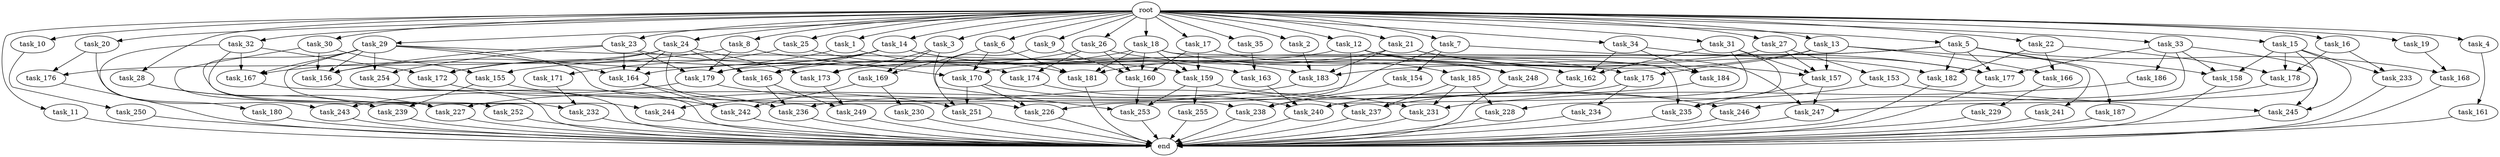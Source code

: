 digraph G {
  root [size="0.000000"];
  task_11 [size="1024.000000"];
  task_234 [size="34359738368.000000"];
  task_239 [size="1116691496960.000000"];
  task_233 [size="970662608896.000000"];
  task_185 [size="309237645312.000000"];
  task_2 [size="1024.000000"];
  task_21 [size="1024.000000"];
  task_164 [size="1563368095744.000000"];
  task_23 [size="1024.000000"];
  task_35 [size="1024.000000"];
  task_236 [size="764504178688.000000"];
  task_162 [size="249108103168.000000"];
  task_33 [size="1024.000000"];
  task_176 [size="893353197568.000000"];
  task_231 [size="1030792151040.000000"];
  task_14 [size="1024.000000"];
  task_157 [size="876173328384.000000"];
  task_246 [size="627065225216.000000"];
  task_178 [size="1666447310848.000000"];
  task_3 [size="1024.000000"];
  task_249 [size="558345748480.000000"];
  task_254 [size="154618822656.000000"];
  task_226 [size="970662608896.000000"];
  task_187 [size="137438953472.000000"];
  task_250 [size="309237645312.000000"];
  task_28 [size="1024.000000"];
  task_173 [size="1288490188800.000000"];
  task_18 [size="1024.000000"];
  task_22 [size="1024.000000"];
  task_165 [size="1769526525952.000000"];
  task_5 [size="1024.000000"];
  task_156 [size="884763262976.000000"];
  task_167 [size="764504178688.000000"];
  task_171 [size="549755813888.000000"];
  task_179 [size="566935683072.000000"];
  task_242 [size="292057776128.000000"];
  task_243 [size="68719476736.000000"];
  task_183 [size="876173328384.000000"];
  task_153 [size="214748364800.000000"];
  task_9 [size="1024.000000"];
  task_244 [size="386547056640.000000"];
  task_168 [size="687194767360.000000"];
  task_27 [size="1024.000000"];
  task_238 [size="326417514496.000000"];
  task_158 [size="1047972020224.000000"];
  task_34 [size="1024.000000"];
  task_182 [size="1382979469312.000000"];
  task_175 [size="773094113280.000000"];
  task_155 [size="111669149696.000000"];
  task_245 [size="1829656068096.000000"];
  task_169 [size="523986010112.000000"];
  task_30 [size="1024.000000"];
  task_247 [size="1047972020224.000000"];
  task_252 [size="77309411328.000000"];
  task_227 [size="1589137899520.000000"];
  task_160 [size="1632087572480.000000"];
  task_230 [size="77309411328.000000"];
  task_186 [size="549755813888.000000"];
  task_163 [size="429496729600.000000"];
  task_172 [size="1623497637888.000000"];
  task_251 [size="532575944704.000000"];
  task_8 [size="1024.000000"];
  task_154 [size="549755813888.000000"];
  task_15 [size="1024.000000"];
  task_24 [size="1024.000000"];
  task_159 [size="1082331758592.000000"];
  task_232 [size="858993459200.000000"];
  task_31 [size="1024.000000"];
  task_12 [size="1024.000000"];
  task_32 [size="1024.000000"];
  task_255 [size="549755813888.000000"];
  end [size="0.000000"];
  task_10 [size="1024.000000"];
  task_29 [size="1024.000000"];
  task_241 [size="137438953472.000000"];
  task_1 [size="1024.000000"];
  task_20 [size="1024.000000"];
  task_4 [size="1024.000000"];
  task_13 [size="1024.000000"];
  task_170 [size="584115552256.000000"];
  task_235 [size="1795296329728.000000"];
  task_16 [size="1024.000000"];
  task_181 [size="2250562863104.000000"];
  task_166 [size="773094113280.000000"];
  task_177 [size="1374389534720.000000"];
  task_253 [size="841813590016.000000"];
  task_248 [size="627065225216.000000"];
  task_228 [size="893353197568.000000"];
  task_26 [size="1024.000000"];
  task_180 [size="549755813888.000000"];
  task_25 [size="1024.000000"];
  task_19 [size="1024.000000"];
  task_229 [size="420906795008.000000"];
  task_161 [size="34359738368.000000"];
  task_184 [size="214748364800.000000"];
  task_17 [size="1024.000000"];
  task_237 [size="1752346656768.000000"];
  task_240 [size="1529008357376.000000"];
  task_6 [size="1024.000000"];
  task_7 [size="1024.000000"];
  task_174 [size="1099511627776.000000"];

  root -> task_11 [size="1.000000"];
  root -> task_28 [size="1.000000"];
  root -> task_10 [size="1.000000"];
  root -> task_20 [size="1.000000"];
  root -> task_2 [size="1.000000"];
  root -> task_4 [size="1.000000"];
  root -> task_13 [size="1.000000"];
  root -> task_21 [size="1.000000"];
  root -> task_16 [size="1.000000"];
  root -> task_22 [size="1.000000"];
  root -> task_15 [size="1.000000"];
  root -> task_33 [size="1.000000"];
  root -> task_1 [size="1.000000"];
  root -> task_5 [size="1.000000"];
  root -> task_14 [size="1.000000"];
  root -> task_18 [size="1.000000"];
  root -> task_26 [size="1.000000"];
  root -> task_25 [size="1.000000"];
  root -> task_24 [size="1.000000"];
  root -> task_9 [size="1.000000"];
  root -> task_23 [size="1.000000"];
  root -> task_3 [size="1.000000"];
  root -> task_19 [size="1.000000"];
  root -> task_27 [size="1.000000"];
  root -> task_35 [size="1.000000"];
  root -> task_17 [size="1.000000"];
  root -> task_31 [size="1.000000"];
  root -> task_12 [size="1.000000"];
  root -> task_32 [size="1.000000"];
  root -> task_34 [size="1.000000"];
  root -> task_6 [size="1.000000"];
  root -> task_30 [size="1.000000"];
  root -> task_8 [size="1.000000"];
  root -> task_7 [size="1.000000"];
  root -> task_29 [size="1.000000"];
  task_11 -> end [size="1.000000"];
  task_234 -> end [size="1.000000"];
  task_239 -> end [size="1.000000"];
  task_233 -> end [size="1.000000"];
  task_185 -> task_228 [size="838860800.000000"];
  task_185 -> task_231 [size="838860800.000000"];
  task_185 -> task_237 [size="838860800.000000"];
  task_2 -> task_183 [size="33554432.000000"];
  task_21 -> task_157 [size="536870912.000000"];
  task_21 -> task_181 [size="536870912.000000"];
  task_21 -> task_183 [size="536870912.000000"];
  task_21 -> task_182 [size="536870912.000000"];
  task_164 -> task_242 [size="75497472.000000"];
  task_164 -> task_236 [size="75497472.000000"];
  task_23 -> task_164 [size="75497472.000000"];
  task_23 -> task_179 [size="75497472.000000"];
  task_23 -> task_156 [size="75497472.000000"];
  task_23 -> task_162 [size="75497472.000000"];
  task_23 -> task_254 [size="75497472.000000"];
  task_35 -> task_163 [size="209715200.000000"];
  task_236 -> end [size="1.000000"];
  task_162 -> task_227 [size="838860800.000000"];
  task_33 -> task_186 [size="536870912.000000"];
  task_33 -> task_158 [size="536870912.000000"];
  task_33 -> task_245 [size="536870912.000000"];
  task_33 -> task_235 [size="536870912.000000"];
  task_33 -> task_177 [size="536870912.000000"];
  task_176 -> end [size="1.000000"];
  task_231 -> end [size="1.000000"];
  task_14 -> task_172 [size="209715200.000000"];
  task_14 -> task_179 [size="209715200.000000"];
  task_14 -> task_183 [size="209715200.000000"];
  task_14 -> task_165 [size="209715200.000000"];
  task_14 -> task_163 [size="209715200.000000"];
  task_157 -> task_235 [size="536870912.000000"];
  task_157 -> task_247 [size="536870912.000000"];
  task_246 -> end [size="1.000000"];
  task_178 -> task_246 [size="75497472.000000"];
  task_3 -> task_173 [size="209715200.000000"];
  task_3 -> task_169 [size="209715200.000000"];
  task_3 -> task_253 [size="209715200.000000"];
  task_249 -> end [size="1.000000"];
  task_254 -> end [size="1.000000"];
  task_226 -> end [size="1.000000"];
  task_187 -> end [size="1.000000"];
  task_250 -> end [size="1.000000"];
  task_28 -> task_227 [size="679477248.000000"];
  task_28 -> task_239 [size="679477248.000000"];
  task_173 -> task_249 [size="411041792.000000"];
  task_18 -> task_235 [size="679477248.000000"];
  task_18 -> task_181 [size="679477248.000000"];
  task_18 -> task_175 [size="679477248.000000"];
  task_18 -> task_160 [size="679477248.000000"];
  task_18 -> task_159 [size="679477248.000000"];
  task_18 -> task_165 [size="679477248.000000"];
  task_22 -> task_166 [size="679477248.000000"];
  task_22 -> task_178 [size="679477248.000000"];
  task_22 -> task_182 [size="679477248.000000"];
  task_165 -> task_249 [size="134217728.000000"];
  task_165 -> task_236 [size="134217728.000000"];
  task_5 -> task_179 [size="134217728.000000"];
  task_5 -> task_241 [size="134217728.000000"];
  task_5 -> task_177 [size="134217728.000000"];
  task_5 -> task_182 [size="134217728.000000"];
  task_5 -> task_168 [size="134217728.000000"];
  task_5 -> task_187 [size="134217728.000000"];
  task_5 -> task_170 [size="134217728.000000"];
  task_156 -> end [size="1.000000"];
  task_167 -> end [size="1.000000"];
  task_171 -> task_232 [size="301989888.000000"];
  task_179 -> task_243 [size="33554432.000000"];
  task_179 -> task_237 [size="33554432.000000"];
  task_242 -> end [size="1.000000"];
  task_243 -> end [size="1.000000"];
  task_183 -> task_244 [size="301989888.000000"];
  task_153 -> task_245 [size="838860800.000000"];
  task_153 -> task_237 [size="838860800.000000"];
  task_9 -> task_251 [size="75497472.000000"];
  task_9 -> task_160 [size="75497472.000000"];
  task_244 -> end [size="1.000000"];
  task_168 -> end [size="1.000000"];
  task_27 -> task_157 [size="209715200.000000"];
  task_27 -> task_153 [size="209715200.000000"];
  task_27 -> task_173 [size="209715200.000000"];
  task_238 -> end [size="1.000000"];
  task_158 -> end [size="1.000000"];
  task_34 -> task_177 [size="134217728.000000"];
  task_34 -> task_162 [size="134217728.000000"];
  task_34 -> task_184 [size="134217728.000000"];
  task_182 -> end [size="1.000000"];
  task_175 -> task_234 [size="33554432.000000"];
  task_175 -> task_238 [size="33554432.000000"];
  task_155 -> task_251 [size="411041792.000000"];
  task_155 -> task_239 [size="411041792.000000"];
  task_245 -> end [size="1.000000"];
  task_169 -> task_242 [size="75497472.000000"];
  task_169 -> task_230 [size="75497472.000000"];
  task_30 -> task_155 [size="33554432.000000"];
  task_30 -> task_227 [size="33554432.000000"];
  task_30 -> task_156 [size="33554432.000000"];
  task_247 -> end [size="1.000000"];
  task_252 -> end [size="1.000000"];
  task_227 -> end [size="1.000000"];
  task_160 -> task_253 [size="75497472.000000"];
  task_230 -> end [size="1.000000"];
  task_186 -> task_231 [size="134217728.000000"];
  task_163 -> task_240 [size="838860800.000000"];
  task_172 -> task_242 [size="134217728.000000"];
  task_251 -> end [size="1.000000"];
  task_8 -> task_179 [size="134217728.000000"];
  task_8 -> task_167 [size="134217728.000000"];
  task_8 -> task_170 [size="134217728.000000"];
  task_154 -> task_238 [size="209715200.000000"];
  task_15 -> task_158 [size="411041792.000000"];
  task_15 -> task_245 [size="411041792.000000"];
  task_15 -> task_233 [size="411041792.000000"];
  task_15 -> task_247 [size="411041792.000000"];
  task_15 -> task_178 [size="411041792.000000"];
  task_24 -> task_164 [size="838860800.000000"];
  task_24 -> task_173 [size="838860800.000000"];
  task_24 -> task_226 [size="838860800.000000"];
  task_24 -> task_172 [size="838860800.000000"];
  task_24 -> task_176 [size="838860800.000000"];
  task_24 -> task_165 [size="838860800.000000"];
  task_159 -> task_255 [size="536870912.000000"];
  task_159 -> task_246 [size="536870912.000000"];
  task_159 -> task_253 [size="536870912.000000"];
  task_232 -> end [size="1.000000"];
  task_31 -> task_228 [size="33554432.000000"];
  task_31 -> task_157 [size="33554432.000000"];
  task_31 -> task_162 [size="33554432.000000"];
  task_31 -> task_240 [size="33554432.000000"];
  task_12 -> task_155 [size="75497472.000000"];
  task_12 -> task_247 [size="75497472.000000"];
  task_12 -> task_184 [size="75497472.000000"];
  task_12 -> task_226 [size="75497472.000000"];
  task_12 -> task_248 [size="75497472.000000"];
  task_32 -> task_172 [size="536870912.000000"];
  task_32 -> task_180 [size="536870912.000000"];
  task_32 -> task_167 [size="536870912.000000"];
  task_32 -> task_232 [size="536870912.000000"];
  task_255 -> end [size="1.000000"];
  task_10 -> task_250 [size="301989888.000000"];
  task_29 -> task_164 [size="75497472.000000"];
  task_29 -> task_244 [size="75497472.000000"];
  task_29 -> task_238 [size="75497472.000000"];
  task_29 -> task_252 [size="75497472.000000"];
  task_29 -> task_156 [size="75497472.000000"];
  task_29 -> task_159 [size="75497472.000000"];
  task_29 -> task_254 [size="75497472.000000"];
  task_29 -> task_167 [size="75497472.000000"];
  task_241 -> end [size="1.000000"];
  task_1 -> task_181 [size="679477248.000000"];
  task_1 -> task_156 [size="679477248.000000"];
  task_20 -> task_176 [size="33554432.000000"];
  task_20 -> task_243 [size="33554432.000000"];
  task_4 -> task_161 [size="33554432.000000"];
  task_13 -> task_175 [size="75497472.000000"];
  task_13 -> task_166 [size="75497472.000000"];
  task_13 -> task_183 [size="75497472.000000"];
  task_13 -> task_158 [size="75497472.000000"];
  task_13 -> task_157 [size="75497472.000000"];
  task_170 -> task_251 [size="33554432.000000"];
  task_170 -> task_231 [size="33554432.000000"];
  task_170 -> task_226 [size="33554432.000000"];
  task_235 -> end [size="1.000000"];
  task_16 -> task_233 [size="536870912.000000"];
  task_16 -> task_178 [size="536870912.000000"];
  task_181 -> end [size="1.000000"];
  task_166 -> task_229 [size="411041792.000000"];
  task_177 -> end [size="1.000000"];
  task_253 -> end [size="1.000000"];
  task_248 -> end [size="1.000000"];
  task_228 -> end [size="1.000000"];
  task_26 -> task_164 [size="536870912.000000"];
  task_26 -> task_160 [size="536870912.000000"];
  task_26 -> task_174 [size="536870912.000000"];
  task_26 -> task_248 [size="536870912.000000"];
  task_180 -> end [size="1.000000"];
  task_25 -> task_171 [size="536870912.000000"];
  task_25 -> task_174 [size="536870912.000000"];
  task_19 -> task_168 [size="536870912.000000"];
  task_229 -> end [size="1.000000"];
  task_161 -> end [size="1.000000"];
  task_184 -> task_240 [size="411041792.000000"];
  task_17 -> task_160 [size="301989888.000000"];
  task_17 -> task_159 [size="301989888.000000"];
  task_17 -> task_185 [size="301989888.000000"];
  task_237 -> end [size="1.000000"];
  task_240 -> end [size="1.000000"];
  task_6 -> task_169 [size="301989888.000000"];
  task_6 -> task_181 [size="301989888.000000"];
  task_6 -> task_170 [size="301989888.000000"];
  task_7 -> task_154 [size="536870912.000000"];
  task_7 -> task_177 [size="536870912.000000"];
  task_7 -> task_236 [size="536870912.000000"];
  task_174 -> task_240 [size="209715200.000000"];
}
